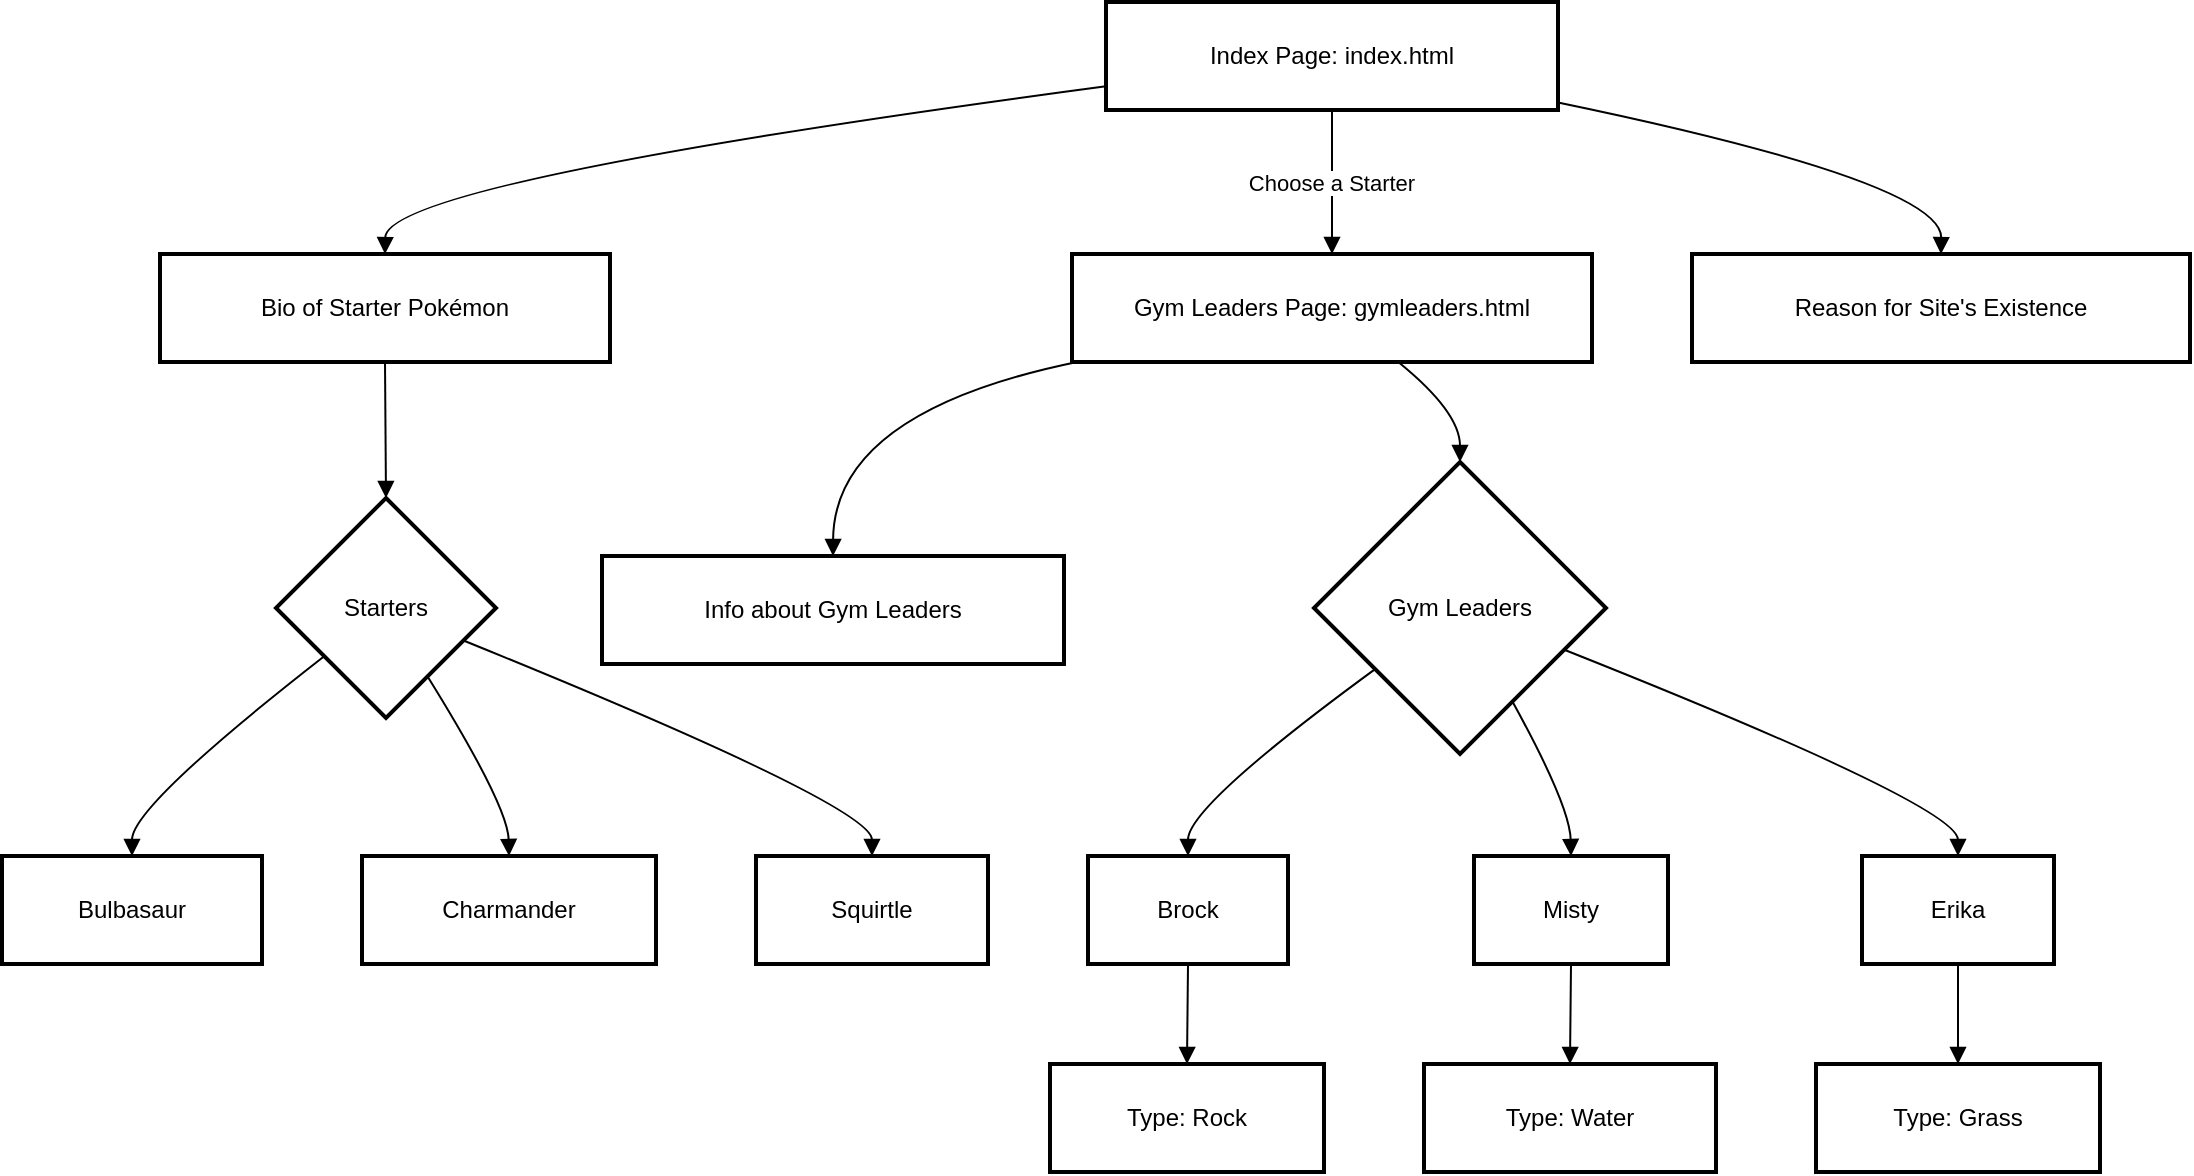 <mxfile version="27.1.0">
  <diagram name="Сторінка-1" id="QtbgwO6YWHblN6S9cIs1">
    <mxGraphModel dx="1110" dy="573" grid="1" gridSize="10" guides="1" tooltips="1" connect="1" arrows="1" fold="1" page="1" pageScale="1" pageWidth="827" pageHeight="1169" math="0" shadow="0">
      <root>
        <mxCell id="0" />
        <mxCell id="1" parent="0" />
        <mxCell id="2" value="Index Page: index.html" style="whiteSpace=wrap;strokeWidth=2;" parent="1" vertex="1">
          <mxGeometry x="560" y="8" width="226" height="54" as="geometry" />
        </mxCell>
        <mxCell id="3" value="Gym Leaders Page: gymleaders.html" style="whiteSpace=wrap;strokeWidth=2;" parent="1" vertex="1">
          <mxGeometry x="543" y="134" width="260" height="54" as="geometry" />
        </mxCell>
        <mxCell id="4" value="Bio of Starter Pokémon" style="whiteSpace=wrap;strokeWidth=2;" parent="1" vertex="1">
          <mxGeometry x="87" y="134" width="225" height="54" as="geometry" />
        </mxCell>
        <mxCell id="5" value="Starters" style="rhombus;strokeWidth=2;whiteSpace=wrap;" parent="1" vertex="1">
          <mxGeometry x="145" y="256" width="110" height="110" as="geometry" />
        </mxCell>
        <mxCell id="6" value="Bulbasaur" style="whiteSpace=wrap;strokeWidth=2;" parent="1" vertex="1">
          <mxGeometry x="8" y="435" width="130" height="54" as="geometry" />
        </mxCell>
        <mxCell id="7" value="Charmander" style="whiteSpace=wrap;strokeWidth=2;" parent="1" vertex="1">
          <mxGeometry x="188" y="435" width="147" height="54" as="geometry" />
        </mxCell>
        <mxCell id="8" value="Squirtle" style="whiteSpace=wrap;strokeWidth=2;" parent="1" vertex="1">
          <mxGeometry x="385" y="435" width="116" height="54" as="geometry" />
        </mxCell>
        <mxCell id="9" value="Reason for Site&#39;s Existence" style="whiteSpace=wrap;strokeWidth=2;" parent="1" vertex="1">
          <mxGeometry x="853" y="134" width="249" height="54" as="geometry" />
        </mxCell>
        <mxCell id="10" value="Info about Gym Leaders" style="whiteSpace=wrap;strokeWidth=2;" parent="1" vertex="1">
          <mxGeometry x="308" y="285" width="231" height="54" as="geometry" />
        </mxCell>
        <mxCell id="11" value="Gym Leaders" style="rhombus;strokeWidth=2;whiteSpace=wrap;" parent="1" vertex="1">
          <mxGeometry x="664" y="238" width="146" height="146" as="geometry" />
        </mxCell>
        <mxCell id="12" value="Brock" style="whiteSpace=wrap;strokeWidth=2;" parent="1" vertex="1">
          <mxGeometry x="551" y="435" width="100" height="54" as="geometry" />
        </mxCell>
        <mxCell id="13" value="Misty" style="whiteSpace=wrap;strokeWidth=2;" parent="1" vertex="1">
          <mxGeometry x="744" y="435" width="97" height="54" as="geometry" />
        </mxCell>
        <mxCell id="14" value="Erika" style="whiteSpace=wrap;strokeWidth=2;" parent="1" vertex="1">
          <mxGeometry x="938" y="435" width="96" height="54" as="geometry" />
        </mxCell>
        <mxCell id="15" value="Type: Rock" style="whiteSpace=wrap;strokeWidth=2;" parent="1" vertex="1">
          <mxGeometry x="532" y="539" width="137" height="54" as="geometry" />
        </mxCell>
        <mxCell id="16" value="Type: Water" style="whiteSpace=wrap;strokeWidth=2;" parent="1" vertex="1">
          <mxGeometry x="719" y="539" width="146" height="54" as="geometry" />
        </mxCell>
        <mxCell id="17" value="Type: Grass" style="whiteSpace=wrap;strokeWidth=2;" parent="1" vertex="1">
          <mxGeometry x="915" y="539" width="142" height="54" as="geometry" />
        </mxCell>
        <mxCell id="18" value="Choose a Starter" style="curved=1;startArrow=none;endArrow=block;exitX=0.5;exitY=1;entryX=0.5;entryY=0.01;" parent="1" source="2" target="3" edge="1">
          <mxGeometry relative="1" as="geometry">
            <Array as="points" />
          </mxGeometry>
        </mxCell>
        <mxCell id="19" value="" style="curved=1;startArrow=none;endArrow=block;exitX=0;exitY=0.78;entryX=0.5;entryY=0.01;" parent="1" source="2" target="4" edge="1">
          <mxGeometry relative="1" as="geometry">
            <Array as="points">
              <mxPoint x="200" y="98" />
            </Array>
          </mxGeometry>
        </mxCell>
        <mxCell id="20" value="" style="curved=1;startArrow=none;endArrow=block;exitX=0.5;exitY=1.01;entryX=0.5;entryY=0;" parent="1" source="4" target="5" edge="1">
          <mxGeometry relative="1" as="geometry">
            <Array as="points" />
          </mxGeometry>
        </mxCell>
        <mxCell id="21" value="" style="curved=1;startArrow=none;endArrow=block;exitX=0;exitY=0.89;entryX=0.5;entryY=-0.01;" parent="1" source="5" target="6" edge="1">
          <mxGeometry relative="1" as="geometry">
            <Array as="points">
              <mxPoint x="73" y="410" />
            </Array>
          </mxGeometry>
        </mxCell>
        <mxCell id="22" value="" style="curved=1;startArrow=none;endArrow=block;exitX=0.81;exitY=1.01;entryX=0.5;entryY=-0.01;" parent="1" source="5" target="7" edge="1">
          <mxGeometry relative="1" as="geometry">
            <Array as="points">
              <mxPoint x="261" y="410" />
            </Array>
          </mxGeometry>
        </mxCell>
        <mxCell id="23" value="" style="curved=1;startArrow=none;endArrow=block;exitX=1;exitY=0.71;entryX=0.5;entryY=-0.01;" parent="1" source="5" target="8" edge="1">
          <mxGeometry relative="1" as="geometry">
            <Array as="points">
              <mxPoint x="443" y="410" />
            </Array>
          </mxGeometry>
        </mxCell>
        <mxCell id="24" value="" style="curved=1;startArrow=none;endArrow=block;exitX=1;exitY=0.93;entryX=0.5;entryY=0.01;" parent="1" source="2" target="9" edge="1">
          <mxGeometry relative="1" as="geometry">
            <Array as="points">
              <mxPoint x="978" y="98" />
            </Array>
          </mxGeometry>
        </mxCell>
        <mxCell id="25" value="" style="curved=1;startArrow=none;endArrow=block;exitX=0;exitY=1.01;entryX=0.5;entryY=-0.01;" parent="1" source="3" target="10" edge="1">
          <mxGeometry relative="1" as="geometry">
            <Array as="points">
              <mxPoint x="424" y="213" />
            </Array>
          </mxGeometry>
        </mxCell>
        <mxCell id="26" value="" style="curved=1;startArrow=none;endArrow=block;exitX=0.63;exitY=1.01;entryX=0.5;entryY=0;" parent="1" source="3" target="11" edge="1">
          <mxGeometry relative="1" as="geometry">
            <Array as="points">
              <mxPoint x="737" y="213" />
            </Array>
          </mxGeometry>
        </mxCell>
        <mxCell id="27" value="" style="curved=1;startArrow=none;endArrow=block;exitX=0;exitY=0.86;entryX=0.5;entryY=-0.01;" parent="1" source="11" target="12" edge="1">
          <mxGeometry relative="1" as="geometry">
            <Array as="points">
              <mxPoint x="601" y="410" />
            </Array>
          </mxGeometry>
        </mxCell>
        <mxCell id="28" value="" style="curved=1;startArrow=none;endArrow=block;exitX=0.78;exitY=1;entryX=0.5;entryY=-0.01;" parent="1" source="11" target="13" edge="1">
          <mxGeometry relative="1" as="geometry">
            <Array as="points">
              <mxPoint x="792" y="410" />
            </Array>
          </mxGeometry>
        </mxCell>
        <mxCell id="29" value="" style="curved=1;startArrow=none;endArrow=block;exitX=1;exitY=0.7;entryX=0.5;entryY=-0.01;" parent="1" source="11" target="14" edge="1">
          <mxGeometry relative="1" as="geometry">
            <Array as="points">
              <mxPoint x="986" y="410" />
            </Array>
          </mxGeometry>
        </mxCell>
        <mxCell id="30" value="" style="curved=1;startArrow=none;endArrow=block;exitX=0.5;exitY=0.99;entryX=0.5;entryY=-0.01;" parent="1" source="12" target="15" edge="1">
          <mxGeometry relative="1" as="geometry">
            <Array as="points" />
          </mxGeometry>
        </mxCell>
        <mxCell id="31" value="" style="curved=1;startArrow=none;endArrow=block;exitX=0.5;exitY=0.99;entryX=0.5;entryY=-0.01;" parent="1" source="13" target="16" edge="1">
          <mxGeometry relative="1" as="geometry">
            <Array as="points" />
          </mxGeometry>
        </mxCell>
        <mxCell id="32" value="" style="curved=1;startArrow=none;endArrow=block;exitX=0.5;exitY=0.99;entryX=0.5;entryY=-0.01;" parent="1" source="14" target="17" edge="1">
          <mxGeometry relative="1" as="geometry">
            <Array as="points" />
          </mxGeometry>
        </mxCell>
      </root>
    </mxGraphModel>
  </diagram>
</mxfile>
